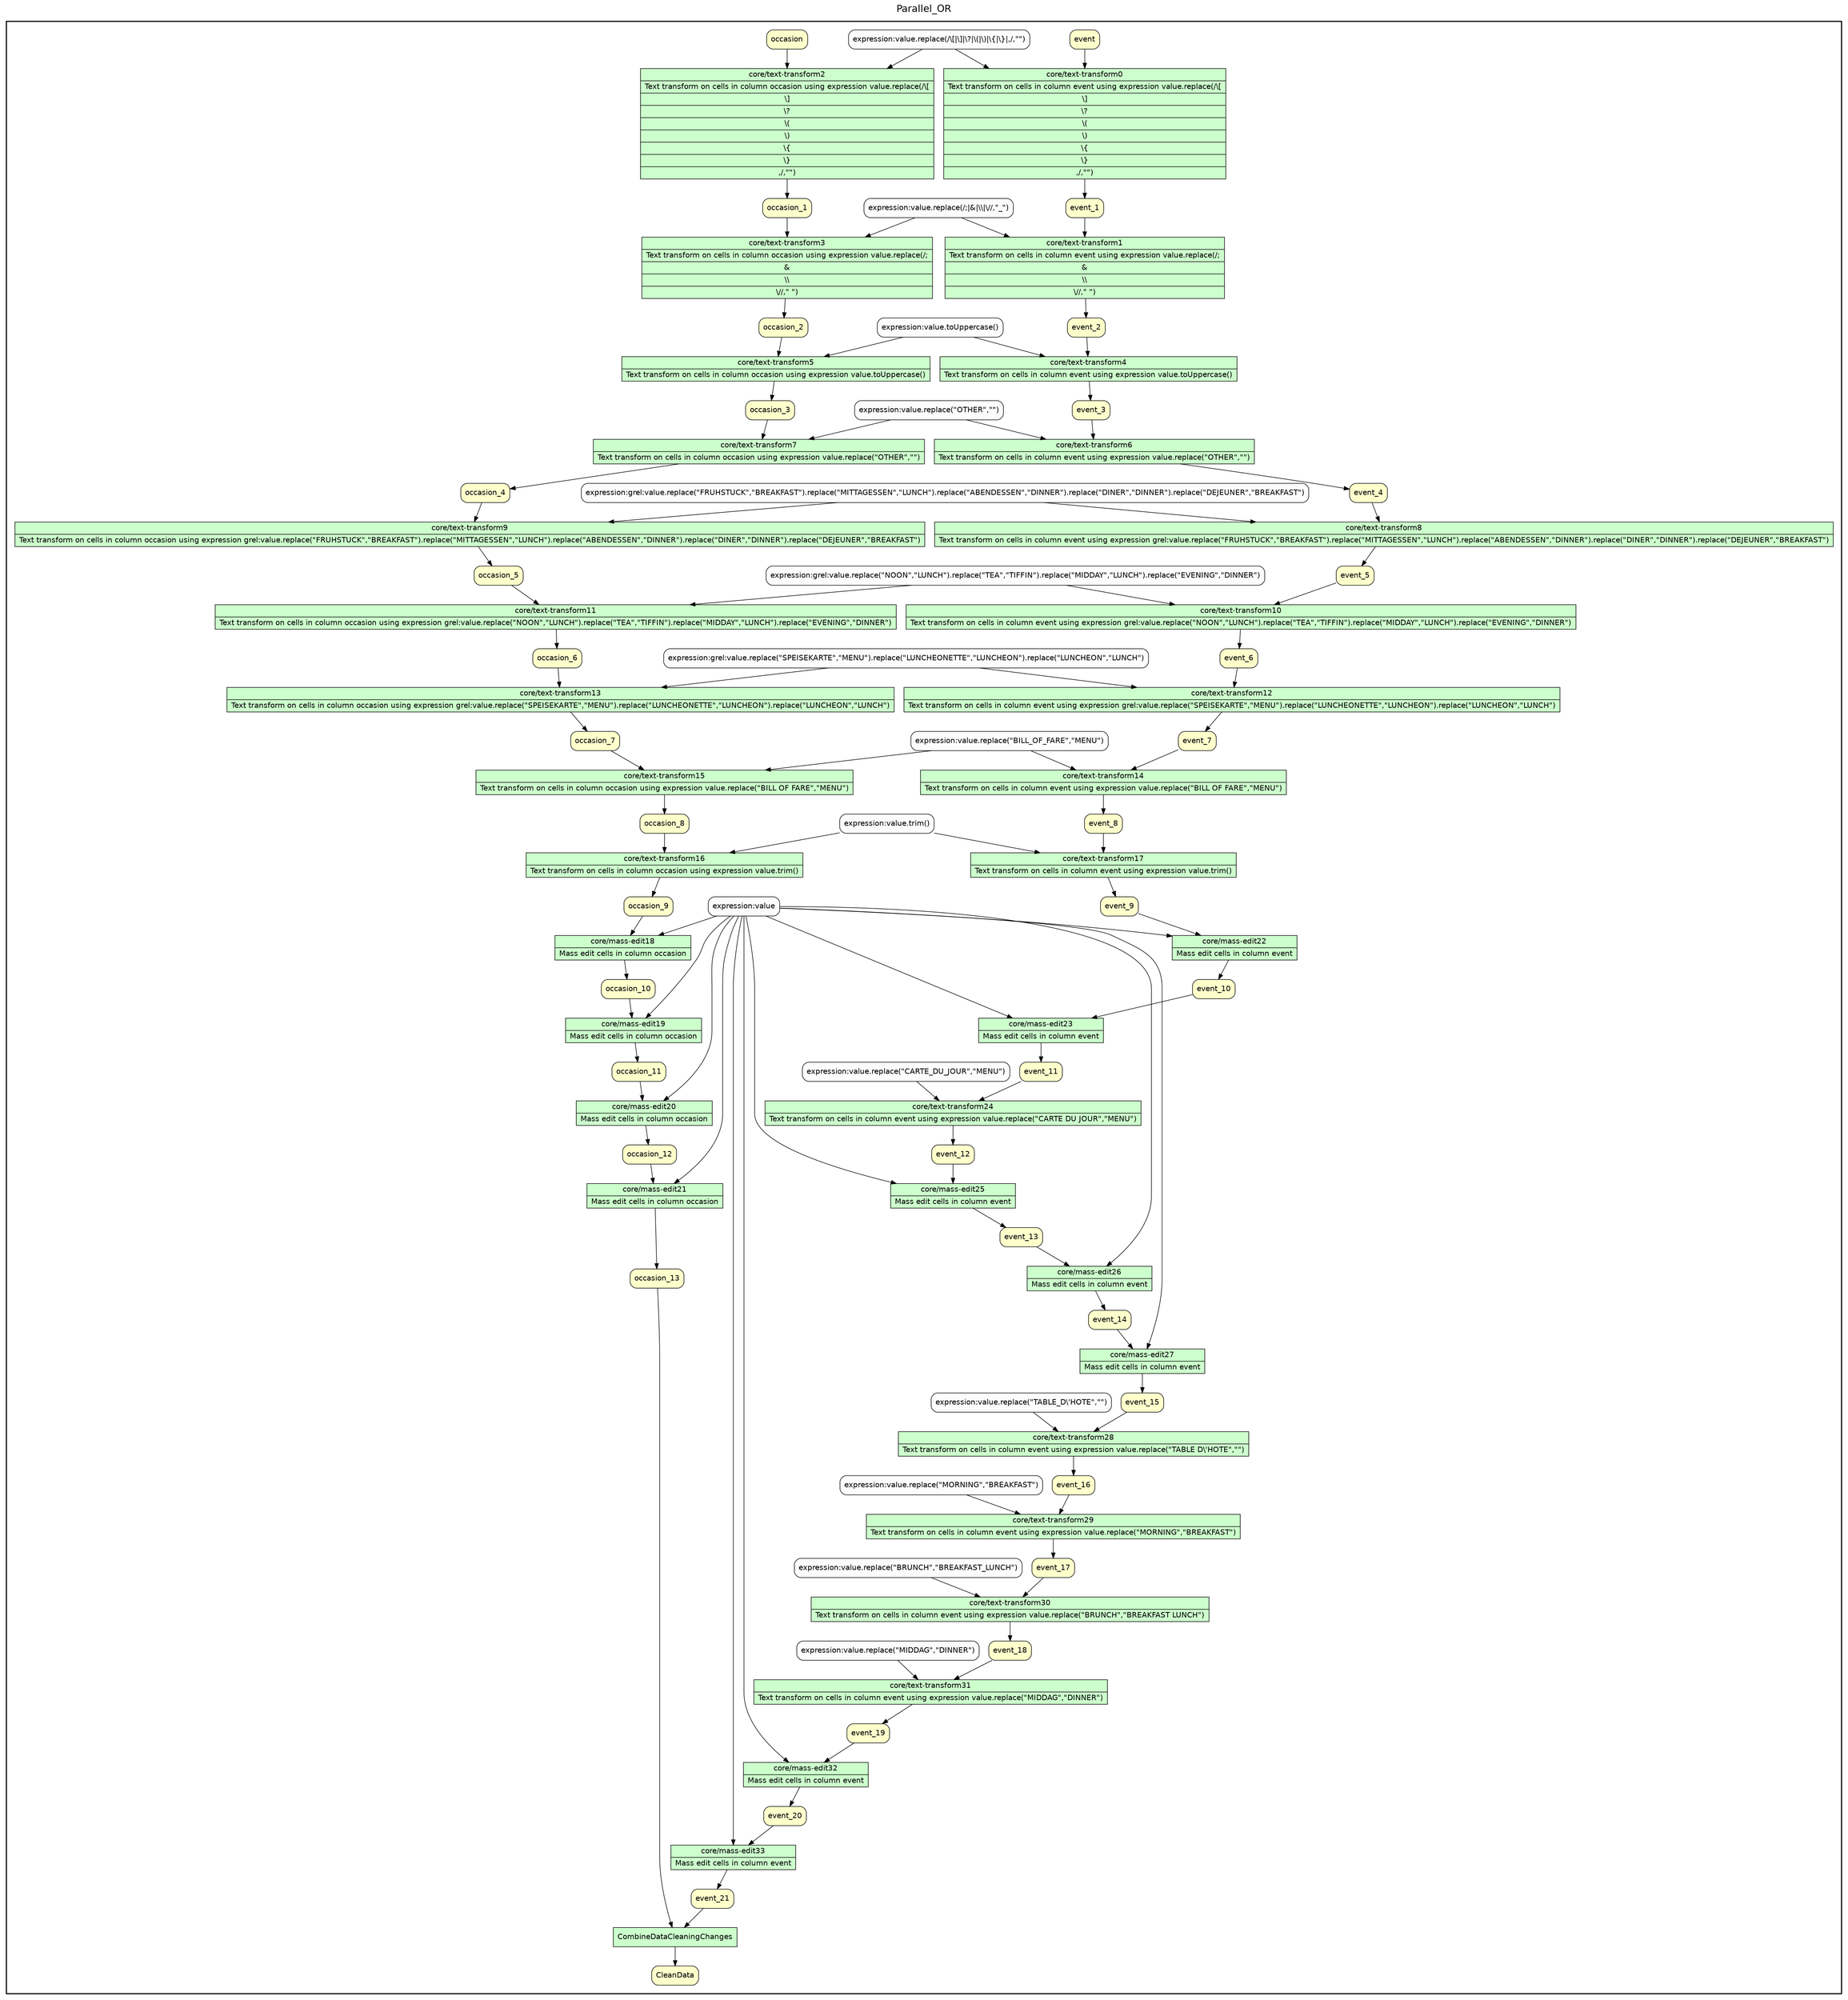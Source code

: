 
/* Start of top-level graph */
digraph Workflow {
rankdir=TB

/* Title for graph */
fontname=Helvetica; fontsize=18; labelloc=t
label=Parallel_OR

/* Start of double cluster for drawing box around nodes in workflow */
subgraph cluster_workflow_box_outer { label=""; color=black; penwidth=2
subgraph cluster_workflow_box_inner { label=""; penwidth=0

/* Style for nodes representing atomic programs in workflow */
node[shape=box style=filled fillcolor="#CCFFCC" peripheries=1 fontname=Helvetica]

/* Nodes representing atomic programs in workflow */
"core/text-transform0" [shape=record rankdir=LR label="{<f0> core/text-transform0 |<f1> Text transform on cells in column event using expression value.replace(/\\[|\\]|\\?|\\(|\\)|\\\{|\\\}|,/,\"\")}"];
"core/text-transform1" [shape=record rankdir=LR label="{<f0> core/text-transform1 |<f1> Text transform on cells in column event using expression value.replace(/;|&|\\\\|\\//,\" \")}"];
"core/text-transform2" [shape=record rankdir=LR label="{<f0> core/text-transform2 |<f1> Text transform on cells in column occasion using expression value.replace(/\\[|\\]|\\?|\\(|\\)|\\\{|\\\}|,/,\"\")}"];
"core/text-transform3" [shape=record rankdir=LR label="{<f0> core/text-transform3 |<f1> Text transform on cells in column occasion using expression value.replace(/;|&|\\\\|\\//,\" \")}"];
"core/text-transform4" [shape=record rankdir=LR label="{<f0> core/text-transform4 |<f1> Text transform on cells in column event using expression value.toUppercase()}"];
"core/text-transform5" [shape=record rankdir=LR label="{<f0> core/text-transform5 |<f1> Text transform on cells in column occasion using expression value.toUppercase()}"];
"core/text-transform6" [shape=record rankdir=LR label="{<f0> core/text-transform6 |<f1> Text transform on cells in column event using expression value.replace(\"OTHER\",\"\")}"];
"core/text-transform7" [shape=record rankdir=LR label="{<f0> core/text-transform7 |<f1> Text transform on cells in column occasion using expression value.replace(\"OTHER\",\"\")}"];
"core/text-transform8" [shape=record rankdir=LR label="{<f0> core/text-transform8 |<f1> Text transform on cells in column event using expression grel\:value.replace(\"FRUHSTUCK\",\"BREAKFAST\").replace(\"MITTAGESSEN\",\"LUNCH\").replace(\"ABENDESSEN\",\"DINNER\").replace(\"DINER\",\"DINNER\").replace(\"DEJEUNER\",\"BREAKFAST\")}"];
"core/text-transform9" [shape=record rankdir=LR label="{<f0> core/text-transform9 |<f1> Text transform on cells in column occasion using expression grel\:value.replace(\"FRUHSTUCK\",\"BREAKFAST\").replace(\"MITTAGESSEN\",\"LUNCH\").replace(\"ABENDESSEN\",\"DINNER\").replace(\"DINER\",\"DINNER\").replace(\"DEJEUNER\",\"BREAKFAST\")}"];
"core/text-transform10" [shape=record rankdir=LR label="{<f0> core/text-transform10 |<f1> Text transform on cells in column event using expression grel\:value.replace(\"NOON\",\"LUNCH\").replace(\"TEA\",\"TIFFIN\").replace(\"MIDDAY\",\"LUNCH\").replace(\"EVENING\",\"DINNER\")}"];
"core/text-transform11" [shape=record rankdir=LR label="{<f0> core/text-transform11 |<f1> Text transform on cells in column occasion using expression grel\:value.replace(\"NOON\",\"LUNCH\").replace(\"TEA\",\"TIFFIN\").replace(\"MIDDAY\",\"LUNCH\").replace(\"EVENING\",\"DINNER\")}"];
"core/text-transform12" [shape=record rankdir=LR label="{<f0> core/text-transform12 |<f1> Text transform on cells in column event using expression grel\:value.replace(\"SPEISEKARTE\",\"MENU\").replace(\"LUNCHEONETTE\",\"LUNCHEON\").replace(\"LUNCHEON\",\"LUNCH\")}"];
"core/text-transform13" [shape=record rankdir=LR label="{<f0> core/text-transform13 |<f1> Text transform on cells in column occasion using expression grel\:value.replace(\"SPEISEKARTE\",\"MENU\").replace(\"LUNCHEONETTE\",\"LUNCHEON\").replace(\"LUNCHEON\",\"LUNCH\")}"];
"core/text-transform14" [shape=record rankdir=LR label="{<f0> core/text-transform14 |<f1> Text transform on cells in column event using expression value.replace(\"BILL OF FARE\",\"MENU\")}"];
"core/text-transform15" [shape=record rankdir=LR label="{<f0> core/text-transform15 |<f1> Text transform on cells in column occasion using expression value.replace(\"BILL OF FARE\",\"MENU\")}"];
"core/text-transform16" [shape=record rankdir=LR label="{<f0> core/text-transform16 |<f1> Text transform on cells in column occasion using expression value.trim()}"];
"core/text-transform17" [shape=record rankdir=LR label="{<f0> core/text-transform17 |<f1> Text transform on cells in column event using expression value.trim()}"];
"core/mass-edit18" [shape=record rankdir=LR label="{<f0> core/mass-edit18 |<f1> Mass edit cells in column occasion}"];
"core/mass-edit19" [shape=record rankdir=LR label="{<f0> core/mass-edit19 |<f1> Mass edit cells in column occasion}"];
"core/mass-edit20" [shape=record rankdir=LR label="{<f0> core/mass-edit20 |<f1> Mass edit cells in column occasion}"];
"core/mass-edit21" [shape=record rankdir=LR label="{<f0> core/mass-edit21 |<f1> Mass edit cells in column occasion}"];
"core/mass-edit22" [shape=record rankdir=LR label="{<f0> core/mass-edit22 |<f1> Mass edit cells in column event}"];
"core/mass-edit23" [shape=record rankdir=LR label="{<f0> core/mass-edit23 |<f1> Mass edit cells in column event}"];
"core/text-transform24" [shape=record rankdir=LR label="{<f0> core/text-transform24 |<f1> Text transform on cells in column event using expression value.replace(\"CARTE DU JOUR\",\"MENU\")}"];
"core/mass-edit25" [shape=record rankdir=LR label="{<f0> core/mass-edit25 |<f1> Mass edit cells in column event}"];
"core/mass-edit26" [shape=record rankdir=LR label="{<f0> core/mass-edit26 |<f1> Mass edit cells in column event}"];
"core/mass-edit27" [shape=record rankdir=LR label="{<f0> core/mass-edit27 |<f1> Mass edit cells in column event}"];
"core/text-transform28" [shape=record rankdir=LR label="{<f0> core/text-transform28 |<f1> Text transform on cells in column event using expression value.replace(\"TABLE D\\'HOTE\",\"\")}"];
"core/text-transform29" [shape=record rankdir=LR label="{<f0> core/text-transform29 |<f1> Text transform on cells in column event using expression value.replace(\"MORNING\",\"BREAKFAST\")}"];
"core/text-transform30" [shape=record rankdir=LR label="{<f0> core/text-transform30 |<f1> Text transform on cells in column event using expression value.replace(\"BRUNCH\",\"BREAKFAST LUNCH\")}"];
"core/text-transform31" [shape=record rankdir=LR label="{<f0> core/text-transform31 |<f1> Text transform on cells in column event using expression value.replace(\"MIDDAG\",\"DINNER\")}"];
"core/mass-edit32" [shape=record rankdir=LR label="{<f0> core/mass-edit32 |<f1> Mass edit cells in column event}"];
"core/mass-edit33" [shape=record rankdir=LR label="{<f0> core/mass-edit33 |<f1> Mass edit cells in column event}"];
CombineDataCleaningChanges

/* Style for nodes representing non-parameter data channels in workflow */
node[shape=box style="rounded,filled" fillcolor="#FFFFCC" peripheries=1 fontname=Helvetica]

/* Nodes for non-parameter data channels in workflow */
CleanData
event
event_1
occasion
occasion_1
event_2
occasion_2
event_3
occasion_3
event_4
occasion_4
event_5
occasion_5
event_6
occasion_6
event_7
occasion_7
occasion_8
event_8
occasion_9
occasion_10
occasion_11
occasion_12
event_9
event_10
event_11
event_12
event_13
event_14
event_15
event_16
event_17
event_18
event_19
event_20
event_21
occasion_13

/* Style for nodes representing parameter channels in workflow */
node[shape=box style="rounded,filled" fillcolor="#FCFCFC" peripheries=1 fontname=Helvetica]

/* Nodes representing parameter channels in workflow */
"expression:value.replace(/\\[|\\]|\\?|\\(|\\)|\\{|\\}|,/,\"\")"
"expression:value.replace(/;|&|\\\\|\\//,\"_\")"
"expression:value.toUppercase()"
"expression:value.replace(\"OTHER\",\"\")"
"expression:grel:value.replace(\"FRUHSTUCK\",\"BREAKFAST\").replace(\"MITTAGESSEN\",\"LUNCH\").replace(\"ABENDESSEN\",\"DINNER\").replace(\"DINER\",\"DINNER\").replace(\"DEJEUNER\",\"BREAKFAST\")"
"expression:grel:value.replace(\"NOON\",\"LUNCH\").replace(\"TEA\",\"TIFFIN\").replace(\"MIDDAY\",\"LUNCH\").replace(\"EVENING\",\"DINNER\")"
"expression:grel:value.replace(\"SPEISEKARTE\",\"MENU\").replace(\"LUNCHEONETTE\",\"LUNCHEON\").replace(\"LUNCHEON\",\"LUNCH\")"
"expression:value.replace(\"BILL_OF_FARE\",\"MENU\")"
"expression:value.trim()"
"expression:value"
"expression:value.replace(\"CARTE_DU_JOUR\",\"MENU\")"
"expression:value.replace(\"TABLE_D\\'HOTE\",\"\")"
"expression:value.replace(\"MORNING\",\"BREAKFAST\")"
"expression:value.replace(\"BRUNCH\",\"BREAKFAST_LUNCH\")"
"expression:value.replace(\"MIDDAG\",\"DINNER\")"

/* Edges representing connections between programs and channels */
"core/text-transform0" -> event_1
"expression:value.replace(/\\[|\\]|\\?|\\(|\\)|\\{|\\}|,/,\"\")" -> "core/text-transform0"
event -> "core/text-transform0"
"core/text-transform1" -> event_2
"expression:value.replace(/;|&|\\\\|\\//,\"_\")" -> "core/text-transform1"
event_1 -> "core/text-transform1"
"core/text-transform2" -> occasion_1
"expression:value.replace(/\\[|\\]|\\?|\\(|\\)|\\{|\\}|,/,\"\")" -> "core/text-transform2"
occasion -> "core/text-transform2"
"core/text-transform3" -> occasion_2
"expression:value.replace(/;|&|\\\\|\\//,\"_\")" -> "core/text-transform3"
occasion_1 -> "core/text-transform3"
"core/text-transform4" -> event_3
"expression:value.toUppercase()" -> "core/text-transform4"
event_2 -> "core/text-transform4"
"core/text-transform5" -> occasion_3
"expression:value.toUppercase()" -> "core/text-transform5"
occasion_2 -> "core/text-transform5"
"core/text-transform6" -> event_4
"expression:value.replace(\"OTHER\",\"\")" -> "core/text-transform6"
event_3 -> "core/text-transform6"
"core/text-transform7" -> occasion_4
"expression:value.replace(\"OTHER\",\"\")" -> "core/text-transform7"
occasion_3 -> "core/text-transform7"
"core/text-transform8" -> event_5
"expression:grel:value.replace(\"FRUHSTUCK\",\"BREAKFAST\").replace(\"MITTAGESSEN\",\"LUNCH\").replace(\"ABENDESSEN\",\"DINNER\").replace(\"DINER\",\"DINNER\").replace(\"DEJEUNER\",\"BREAKFAST\")" -> "core/text-transform8"
event_4 -> "core/text-transform8"
"core/text-transform9" -> occasion_5
"expression:grel:value.replace(\"FRUHSTUCK\",\"BREAKFAST\").replace(\"MITTAGESSEN\",\"LUNCH\").replace(\"ABENDESSEN\",\"DINNER\").replace(\"DINER\",\"DINNER\").replace(\"DEJEUNER\",\"BREAKFAST\")" -> "core/text-transform9"
occasion_4 -> "core/text-transform9"
"core/text-transform10" -> event_6
"expression:grel:value.replace(\"NOON\",\"LUNCH\").replace(\"TEA\",\"TIFFIN\").replace(\"MIDDAY\",\"LUNCH\").replace(\"EVENING\",\"DINNER\")" -> "core/text-transform10"
event_5 -> "core/text-transform10"
"core/text-transform11" -> occasion_6
"expression:grel:value.replace(\"NOON\",\"LUNCH\").replace(\"TEA\",\"TIFFIN\").replace(\"MIDDAY\",\"LUNCH\").replace(\"EVENING\",\"DINNER\")" -> "core/text-transform11"
occasion_5 -> "core/text-transform11"
"core/text-transform12" -> event_7
"expression:grel:value.replace(\"SPEISEKARTE\",\"MENU\").replace(\"LUNCHEONETTE\",\"LUNCHEON\").replace(\"LUNCHEON\",\"LUNCH\")" -> "core/text-transform12"
event_6 -> "core/text-transform12"
"core/text-transform13" -> occasion_7
"expression:grel:value.replace(\"SPEISEKARTE\",\"MENU\").replace(\"LUNCHEONETTE\",\"LUNCHEON\").replace(\"LUNCHEON\",\"LUNCH\")" -> "core/text-transform13"
occasion_6 -> "core/text-transform13"
"core/text-transform14" -> event_8
"expression:value.replace(\"BILL_OF_FARE\",\"MENU\")" -> "core/text-transform14"
event_7 -> "core/text-transform14"
"core/text-transform15" -> occasion_8
"expression:value.replace(\"BILL_OF_FARE\",\"MENU\")" -> "core/text-transform15"
occasion_7 -> "core/text-transform15"
"core/text-transform16" -> occasion_9
"expression:value.trim()" -> "core/text-transform16"
occasion_8 -> "core/text-transform16"
"core/text-transform17" -> event_9
"expression:value.trim()" -> "core/text-transform17"
event_8 -> "core/text-transform17"
"core/mass-edit18" -> occasion_10
"expression:value" -> "core/mass-edit18"
occasion_9 -> "core/mass-edit18"
"core/mass-edit19" -> occasion_11
"expression:value" -> "core/mass-edit19"
occasion_10 -> "core/mass-edit19"
"core/mass-edit20" -> occasion_12
"expression:value" -> "core/mass-edit20"
occasion_11 -> "core/mass-edit20"
"core/mass-edit21" -> occasion_13
"expression:value" -> "core/mass-edit21"
occasion_12 -> "core/mass-edit21"
"core/mass-edit22" -> event_10
"expression:value" -> "core/mass-edit22"
event_9 -> "core/mass-edit22"
"core/mass-edit23" -> event_11
"expression:value" -> "core/mass-edit23"
event_10 -> "core/mass-edit23"
"core/text-transform24" -> event_12
"expression:value.replace(\"CARTE_DU_JOUR\",\"MENU\")" -> "core/text-transform24"
event_11 -> "core/text-transform24"
"core/mass-edit25" -> event_13
"expression:value" -> "core/mass-edit25"
event_12 -> "core/mass-edit25"
"core/mass-edit26" -> event_14
"expression:value" -> "core/mass-edit26"
event_13 -> "core/mass-edit26"
"core/mass-edit27" -> event_15
"expression:value" -> "core/mass-edit27"
event_14 -> "core/mass-edit27"
"core/text-transform28" -> event_16
"expression:value.replace(\"TABLE_D\\'HOTE\",\"\")" -> "core/text-transform28"
event_15 -> "core/text-transform28"
"core/text-transform29" -> event_17
"expression:value.replace(\"MORNING\",\"BREAKFAST\")" -> "core/text-transform29"
event_16 -> "core/text-transform29"
"core/text-transform30" -> event_18
"expression:value.replace(\"BRUNCH\",\"BREAKFAST_LUNCH\")" -> "core/text-transform30"
event_17 -> "core/text-transform30"
"core/text-transform31" -> event_19
"expression:value.replace(\"MIDDAG\",\"DINNER\")" -> "core/text-transform31"
event_18 -> "core/text-transform31"
"core/mass-edit32" -> event_20
"expression:value" -> "core/mass-edit32"
event_19 -> "core/mass-edit32"
"core/mass-edit33" -> event_21
"expression:value" -> "core/mass-edit33"
event_20 -> "core/mass-edit33"
CombineDataCleaningChanges -> CleanData
event_21 -> CombineDataCleaningChanges
occasion_13 -> CombineDataCleaningChanges

/* End of double cluster for drawing box around nodes in workflow */
}}

/* End of top-level graph */
}
